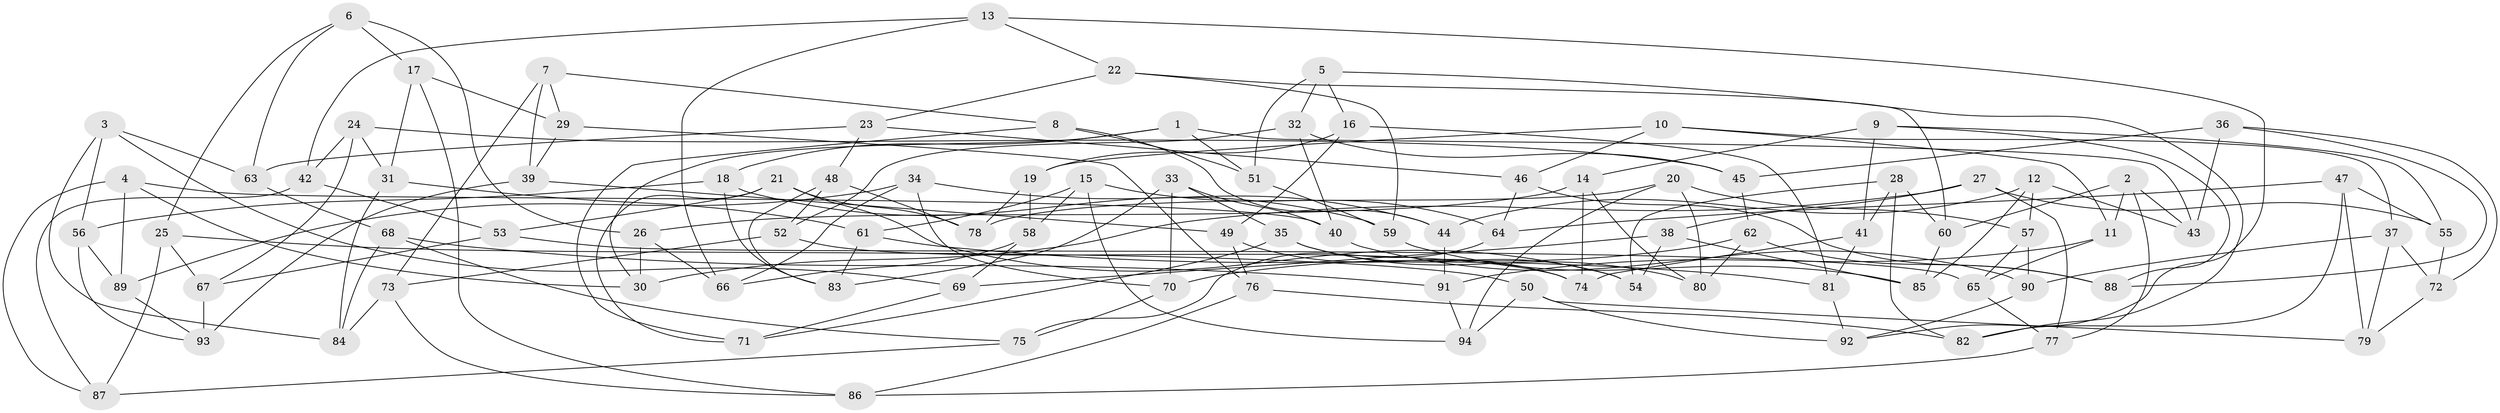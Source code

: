 // coarse degree distribution, {5: 0.05405405405405406, 4: 0.2972972972972973, 8: 0.10810810810810811, 6: 0.24324324324324326, 15: 0.02702702702702703, 9: 0.05405405405405406, 10: 0.08108108108108109, 13: 0.02702702702702703, 7: 0.05405405405405406, 11: 0.02702702702702703, 3: 0.02702702702702703}
// Generated by graph-tools (version 1.1) at 2025/20/03/04/25 18:20:56]
// undirected, 94 vertices, 188 edges
graph export_dot {
graph [start="1"]
  node [color=gray90,style=filled];
  1;
  2;
  3;
  4;
  5;
  6;
  7;
  8;
  9;
  10;
  11;
  12;
  13;
  14;
  15;
  16;
  17;
  18;
  19;
  20;
  21;
  22;
  23;
  24;
  25;
  26;
  27;
  28;
  29;
  30;
  31;
  32;
  33;
  34;
  35;
  36;
  37;
  38;
  39;
  40;
  41;
  42;
  43;
  44;
  45;
  46;
  47;
  48;
  49;
  50;
  51;
  52;
  53;
  54;
  55;
  56;
  57;
  58;
  59;
  60;
  61;
  62;
  63;
  64;
  65;
  66;
  67;
  68;
  69;
  70;
  71;
  72;
  73;
  74;
  75;
  76;
  77;
  78;
  79;
  80;
  81;
  82;
  83;
  84;
  85;
  86;
  87;
  88;
  89;
  90;
  91;
  92;
  93;
  94;
  1 -- 43;
  1 -- 18;
  1 -- 30;
  1 -- 51;
  2 -- 60;
  2 -- 43;
  2 -- 77;
  2 -- 11;
  3 -- 84;
  3 -- 69;
  3 -- 56;
  3 -- 63;
  4 -- 40;
  4 -- 89;
  4 -- 30;
  4 -- 87;
  5 -- 51;
  5 -- 82;
  5 -- 16;
  5 -- 32;
  6 -- 26;
  6 -- 17;
  6 -- 25;
  6 -- 63;
  7 -- 8;
  7 -- 73;
  7 -- 39;
  7 -- 29;
  8 -- 51;
  8 -- 44;
  8 -- 71;
  9 -- 14;
  9 -- 41;
  9 -- 55;
  9 -- 88;
  10 -- 37;
  10 -- 46;
  10 -- 11;
  10 -- 19;
  11 -- 91;
  11 -- 65;
  12 -- 43;
  12 -- 44;
  12 -- 85;
  12 -- 57;
  13 -- 92;
  13 -- 22;
  13 -- 42;
  13 -- 66;
  14 -- 80;
  14 -- 74;
  14 -- 26;
  15 -- 64;
  15 -- 58;
  15 -- 61;
  15 -- 94;
  16 -- 81;
  16 -- 49;
  16 -- 19;
  17 -- 31;
  17 -- 86;
  17 -- 29;
  18 -- 56;
  18 -- 59;
  18 -- 83;
  19 -- 58;
  19 -- 78;
  20 -- 80;
  20 -- 94;
  20 -- 57;
  20 -- 78;
  21 -- 53;
  21 -- 71;
  21 -- 54;
  21 -- 78;
  22 -- 23;
  22 -- 59;
  22 -- 60;
  23 -- 46;
  23 -- 63;
  23 -- 48;
  24 -- 31;
  24 -- 42;
  24 -- 45;
  24 -- 67;
  25 -- 87;
  25 -- 67;
  25 -- 50;
  26 -- 30;
  26 -- 66;
  27 -- 30;
  27 -- 77;
  27 -- 55;
  27 -- 38;
  28 -- 54;
  28 -- 60;
  28 -- 41;
  28 -- 82;
  29 -- 39;
  29 -- 76;
  31 -- 84;
  31 -- 61;
  32 -- 52;
  32 -- 40;
  32 -- 45;
  33 -- 40;
  33 -- 35;
  33 -- 70;
  33 -- 83;
  34 -- 66;
  34 -- 70;
  34 -- 89;
  34 -- 44;
  35 -- 71;
  35 -- 54;
  35 -- 80;
  36 -- 43;
  36 -- 88;
  36 -- 72;
  36 -- 45;
  37 -- 72;
  37 -- 90;
  37 -- 79;
  38 -- 85;
  38 -- 69;
  38 -- 54;
  39 -- 49;
  39 -- 93;
  40 -- 90;
  41 -- 74;
  41 -- 81;
  42 -- 87;
  42 -- 53;
  44 -- 91;
  45 -- 62;
  46 -- 64;
  46 -- 88;
  47 -- 55;
  47 -- 82;
  47 -- 64;
  47 -- 79;
  48 -- 78;
  48 -- 52;
  48 -- 83;
  49 -- 76;
  49 -- 74;
  50 -- 92;
  50 -- 79;
  50 -- 94;
  51 -- 59;
  52 -- 73;
  52 -- 74;
  53 -- 65;
  53 -- 67;
  55 -- 72;
  56 -- 93;
  56 -- 89;
  57 -- 65;
  57 -- 90;
  58 -- 69;
  58 -- 66;
  59 -- 85;
  60 -- 85;
  61 -- 83;
  61 -- 81;
  62 -- 88;
  62 -- 80;
  62 -- 70;
  63 -- 68;
  64 -- 75;
  65 -- 77;
  67 -- 93;
  68 -- 91;
  68 -- 84;
  68 -- 75;
  69 -- 71;
  70 -- 75;
  72 -- 79;
  73 -- 84;
  73 -- 86;
  75 -- 87;
  76 -- 82;
  76 -- 86;
  77 -- 86;
  81 -- 92;
  89 -- 93;
  90 -- 92;
  91 -- 94;
}
